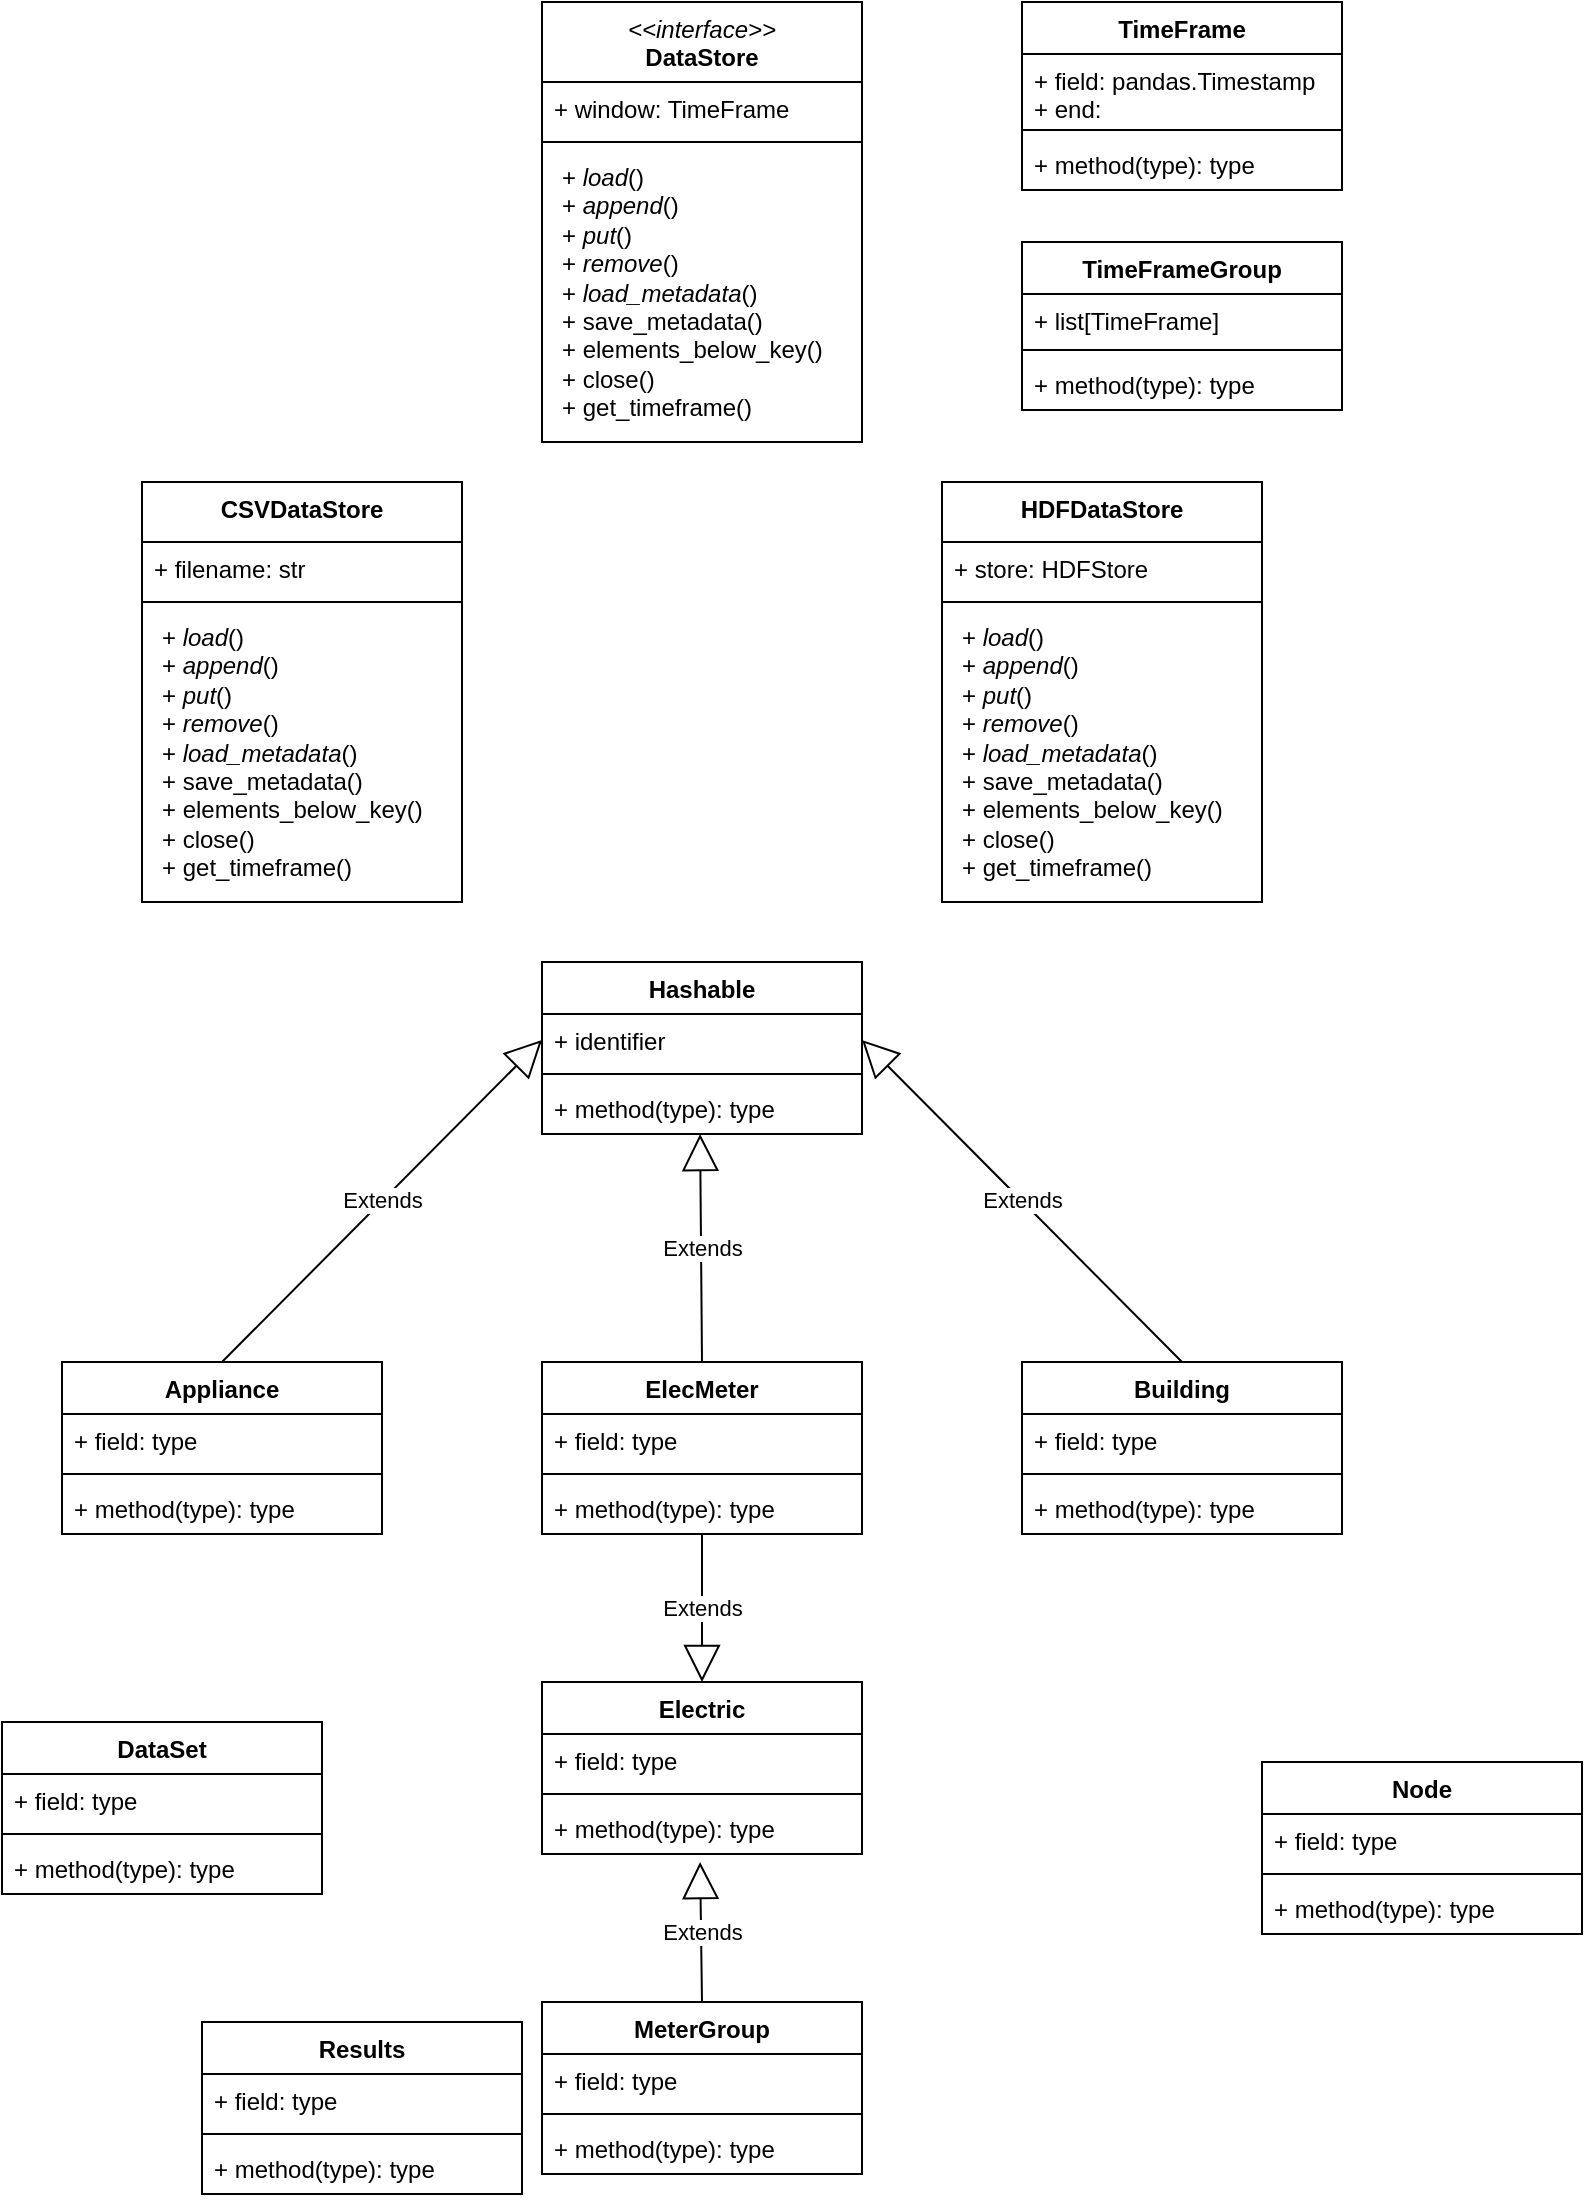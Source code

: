 <mxfile version="21.5.0" type="device">
  <diagram name="Page-1" id="jT-YQcipNwU3PcluAxv6">
    <mxGraphModel dx="2440" dy="1416" grid="1" gridSize="10" guides="1" tooltips="1" connect="1" arrows="1" fold="1" page="1" pageScale="1" pageWidth="827" pageHeight="1169" math="0" shadow="0">
      <root>
        <mxCell id="0" />
        <mxCell id="1" parent="0" />
        <mxCell id="iBXWmR-ypW3u-9W74qnZ-7" value="TimeFrame" style="swimlane;fontStyle=1;align=center;verticalAlign=top;childLayout=stackLayout;horizontal=1;startSize=26;horizontalStack=0;resizeParent=1;resizeParentMax=0;resizeLast=0;collapsible=1;marginBottom=0;whiteSpace=wrap;html=1;" vertex="1" parent="1">
          <mxGeometry x="560" y="40" width="160" height="94" as="geometry">
            <mxRectangle x="330" y="380" width="100" height="30" as="alternateBounds" />
          </mxGeometry>
        </mxCell>
        <mxCell id="iBXWmR-ypW3u-9W74qnZ-8" value="+ field: pandas.Timestamp&lt;br&gt;+ end:&amp;nbsp;" style="text;strokeColor=none;fillColor=none;align=left;verticalAlign=top;spacingLeft=4;spacingRight=4;overflow=hidden;rotatable=0;points=[[0,0.5],[1,0.5]];portConstraint=eastwest;whiteSpace=wrap;html=1;" vertex="1" parent="iBXWmR-ypW3u-9W74qnZ-7">
          <mxGeometry y="26" width="160" height="34" as="geometry" />
        </mxCell>
        <mxCell id="iBXWmR-ypW3u-9W74qnZ-9" value="" style="line;strokeWidth=1;fillColor=none;align=left;verticalAlign=middle;spacingTop=-1;spacingLeft=3;spacingRight=3;rotatable=0;labelPosition=right;points=[];portConstraint=eastwest;strokeColor=inherit;" vertex="1" parent="iBXWmR-ypW3u-9W74qnZ-7">
          <mxGeometry y="60" width="160" height="8" as="geometry" />
        </mxCell>
        <mxCell id="iBXWmR-ypW3u-9W74qnZ-10" value="+ method(type): type" style="text;strokeColor=none;fillColor=none;align=left;verticalAlign=top;spacingLeft=4;spacingRight=4;overflow=hidden;rotatable=0;points=[[0,0.5],[1,0.5]];portConstraint=eastwest;whiteSpace=wrap;html=1;" vertex="1" parent="iBXWmR-ypW3u-9W74qnZ-7">
          <mxGeometry y="68" width="160" height="26" as="geometry" />
        </mxCell>
        <mxCell id="iBXWmR-ypW3u-9W74qnZ-11" value="&lt;i style=&quot;border-color: var(--border-color); font-weight: 400;&quot;&gt;&amp;lt;&amp;lt;interface&amp;gt;&amp;gt;&lt;/i&gt;&lt;br style=&quot;border-color: var(--border-color); font-weight: 400;&quot;&gt;&lt;b style=&quot;border-color: var(--border-color);&quot;&gt;DataStore&lt;/b&gt;" style="swimlane;fontStyle=1;align=center;verticalAlign=top;childLayout=stackLayout;horizontal=1;startSize=40;horizontalStack=0;resizeParent=1;resizeParentMax=0;resizeLast=0;collapsible=1;marginBottom=0;whiteSpace=wrap;html=1;" vertex="1" parent="1">
          <mxGeometry x="320" y="40" width="160" height="220" as="geometry" />
        </mxCell>
        <mxCell id="iBXWmR-ypW3u-9W74qnZ-12" value="+ window: TimeFrame" style="text;strokeColor=none;fillColor=none;align=left;verticalAlign=top;spacingLeft=4;spacingRight=4;overflow=hidden;rotatable=0;points=[[0,0.5],[1,0.5]];portConstraint=eastwest;whiteSpace=wrap;html=1;" vertex="1" parent="iBXWmR-ypW3u-9W74qnZ-11">
          <mxGeometry y="40" width="160" height="26" as="geometry" />
        </mxCell>
        <mxCell id="iBXWmR-ypW3u-9W74qnZ-13" value="" style="line;strokeWidth=1;fillColor=none;align=left;verticalAlign=middle;spacingTop=-1;spacingLeft=3;spacingRight=3;rotatable=0;labelPosition=right;points=[];portConstraint=eastwest;strokeColor=inherit;" vertex="1" parent="iBXWmR-ypW3u-9W74qnZ-11">
          <mxGeometry y="66" width="160" height="8" as="geometry" />
        </mxCell>
        <mxCell id="iBXWmR-ypW3u-9W74qnZ-14" value="&lt;p style=&quot;border-color: var(--border-color); margin: 0px 0px 0px 4px;&quot;&gt;+&amp;nbsp;&lt;i style=&quot;border-color: var(--border-color);&quot;&gt;load&lt;/i&gt;()&lt;/p&gt;&lt;p style=&quot;border-color: var(--border-color); margin: 0px 0px 0px 4px;&quot;&gt;+&amp;nbsp;&lt;i style=&quot;border-color: var(--border-color);&quot;&gt;append&lt;/i&gt;()&lt;/p&gt;&lt;p style=&quot;border-color: var(--border-color); margin: 0px 0px 0px 4px;&quot;&gt;+&amp;nbsp;&lt;i style=&quot;border-color: var(--border-color);&quot;&gt;put&lt;/i&gt;()&lt;/p&gt;&lt;p style=&quot;border-color: var(--border-color); margin: 0px 0px 0px 4px;&quot;&gt;+&amp;nbsp;&lt;i style=&quot;border-color: var(--border-color);&quot;&gt;remove&lt;/i&gt;()&lt;/p&gt;&lt;p style=&quot;border-color: var(--border-color); margin: 0px 0px 0px 4px;&quot;&gt;+&amp;nbsp;&lt;i style=&quot;border-color: var(--border-color);&quot;&gt;load_metadata&lt;/i&gt;()&lt;/p&gt;&lt;p style=&quot;border-color: var(--border-color); margin: 0px 0px 0px 4px;&quot;&gt;+ save_metadata()&lt;/p&gt;&lt;p style=&quot;border-color: var(--border-color); margin: 0px 0px 0px 4px;&quot;&gt;+ elements_below_key()&lt;/p&gt;&lt;p style=&quot;border-color: var(--border-color); margin: 0px 0px 0px 4px;&quot;&gt;+ close()&lt;/p&gt;&lt;p style=&quot;border-color: var(--border-color); margin: 0px 0px 0px 4px;&quot;&gt;+ get_timeframe()&lt;/p&gt;" style="text;strokeColor=none;fillColor=none;align=left;verticalAlign=top;spacingLeft=4;spacingRight=4;overflow=hidden;rotatable=0;points=[[0,0.5],[1,0.5]];portConstraint=eastwest;whiteSpace=wrap;html=1;" vertex="1" parent="iBXWmR-ypW3u-9W74qnZ-11">
          <mxGeometry y="74" width="160" height="146" as="geometry" />
        </mxCell>
        <mxCell id="iBXWmR-ypW3u-9W74qnZ-15" value="CSVDataStore" style="swimlane;fontStyle=1;align=center;verticalAlign=top;childLayout=stackLayout;horizontal=1;startSize=30;horizontalStack=0;resizeParent=1;resizeParentMax=0;resizeLast=0;collapsible=1;marginBottom=0;whiteSpace=wrap;html=1;" vertex="1" parent="1">
          <mxGeometry x="120" y="280" width="160" height="210" as="geometry" />
        </mxCell>
        <mxCell id="iBXWmR-ypW3u-9W74qnZ-16" value="+ filename: str" style="text;strokeColor=none;fillColor=none;align=left;verticalAlign=top;spacingLeft=4;spacingRight=4;overflow=hidden;rotatable=0;points=[[0,0.5],[1,0.5]];portConstraint=eastwest;whiteSpace=wrap;html=1;" vertex="1" parent="iBXWmR-ypW3u-9W74qnZ-15">
          <mxGeometry y="30" width="160" height="26" as="geometry" />
        </mxCell>
        <mxCell id="iBXWmR-ypW3u-9W74qnZ-17" value="" style="line;strokeWidth=1;fillColor=none;align=left;verticalAlign=middle;spacingTop=-1;spacingLeft=3;spacingRight=3;rotatable=0;labelPosition=right;points=[];portConstraint=eastwest;strokeColor=inherit;" vertex="1" parent="iBXWmR-ypW3u-9W74qnZ-15">
          <mxGeometry y="56" width="160" height="8" as="geometry" />
        </mxCell>
        <mxCell id="iBXWmR-ypW3u-9W74qnZ-18" value="&lt;p style=&quot;border-color: var(--border-color); margin: 0px 0px 0px 4px;&quot;&gt;+&amp;nbsp;&lt;i style=&quot;border-color: var(--border-color);&quot;&gt;load&lt;/i&gt;()&lt;/p&gt;&lt;p style=&quot;border-color: var(--border-color); margin: 0px 0px 0px 4px;&quot;&gt;+&amp;nbsp;&lt;i style=&quot;border-color: var(--border-color);&quot;&gt;append&lt;/i&gt;()&lt;/p&gt;&lt;p style=&quot;border-color: var(--border-color); margin: 0px 0px 0px 4px;&quot;&gt;+&amp;nbsp;&lt;i style=&quot;border-color: var(--border-color);&quot;&gt;put&lt;/i&gt;()&lt;/p&gt;&lt;p style=&quot;border-color: var(--border-color); margin: 0px 0px 0px 4px;&quot;&gt;+&amp;nbsp;&lt;i style=&quot;border-color: var(--border-color);&quot;&gt;remove&lt;/i&gt;()&lt;/p&gt;&lt;p style=&quot;border-color: var(--border-color); margin: 0px 0px 0px 4px;&quot;&gt;+&amp;nbsp;&lt;i style=&quot;border-color: var(--border-color);&quot;&gt;load_metadata&lt;/i&gt;()&lt;/p&gt;&lt;p style=&quot;border-color: var(--border-color); margin: 0px 0px 0px 4px;&quot;&gt;+ save_metadata()&lt;/p&gt;&lt;p style=&quot;border-color: var(--border-color); margin: 0px 0px 0px 4px;&quot;&gt;+ elements_below_key()&lt;/p&gt;&lt;p style=&quot;border-color: var(--border-color); margin: 0px 0px 0px 4px;&quot;&gt;+ close()&lt;/p&gt;&lt;p style=&quot;border-color: var(--border-color); margin: 0px 0px 0px 4px;&quot;&gt;+ get_timeframe()&lt;/p&gt;" style="text;strokeColor=none;fillColor=none;align=left;verticalAlign=top;spacingLeft=4;spacingRight=4;overflow=hidden;rotatable=0;points=[[0,0.5],[1,0.5]];portConstraint=eastwest;whiteSpace=wrap;html=1;" vertex="1" parent="iBXWmR-ypW3u-9W74qnZ-15">
          <mxGeometry y="64" width="160" height="146" as="geometry" />
        </mxCell>
        <mxCell id="iBXWmR-ypW3u-9W74qnZ-19" value="HDFDataStore" style="swimlane;fontStyle=1;align=center;verticalAlign=top;childLayout=stackLayout;horizontal=1;startSize=30;horizontalStack=0;resizeParent=1;resizeParentMax=0;resizeLast=0;collapsible=1;marginBottom=0;whiteSpace=wrap;html=1;" vertex="1" parent="1">
          <mxGeometry x="520" y="280" width="160" height="210" as="geometry" />
        </mxCell>
        <mxCell id="iBXWmR-ypW3u-9W74qnZ-20" value="+ store: HDFStore" style="text;strokeColor=none;fillColor=none;align=left;verticalAlign=top;spacingLeft=4;spacingRight=4;overflow=hidden;rotatable=0;points=[[0,0.5],[1,0.5]];portConstraint=eastwest;whiteSpace=wrap;html=1;" vertex="1" parent="iBXWmR-ypW3u-9W74qnZ-19">
          <mxGeometry y="30" width="160" height="26" as="geometry" />
        </mxCell>
        <mxCell id="iBXWmR-ypW3u-9W74qnZ-21" value="" style="line;strokeWidth=1;fillColor=none;align=left;verticalAlign=middle;spacingTop=-1;spacingLeft=3;spacingRight=3;rotatable=0;labelPosition=right;points=[];portConstraint=eastwest;strokeColor=inherit;" vertex="1" parent="iBXWmR-ypW3u-9W74qnZ-19">
          <mxGeometry y="56" width="160" height="8" as="geometry" />
        </mxCell>
        <mxCell id="iBXWmR-ypW3u-9W74qnZ-22" value="&lt;p style=&quot;border-color: var(--border-color); margin: 0px 0px 0px 4px;&quot;&gt;+&amp;nbsp;&lt;i style=&quot;border-color: var(--border-color);&quot;&gt;load&lt;/i&gt;()&lt;/p&gt;&lt;p style=&quot;border-color: var(--border-color); margin: 0px 0px 0px 4px;&quot;&gt;+&amp;nbsp;&lt;i style=&quot;border-color: var(--border-color);&quot;&gt;append&lt;/i&gt;()&lt;/p&gt;&lt;p style=&quot;border-color: var(--border-color); margin: 0px 0px 0px 4px;&quot;&gt;+&amp;nbsp;&lt;i style=&quot;border-color: var(--border-color);&quot;&gt;put&lt;/i&gt;()&lt;/p&gt;&lt;p style=&quot;border-color: var(--border-color); margin: 0px 0px 0px 4px;&quot;&gt;+&amp;nbsp;&lt;i style=&quot;border-color: var(--border-color);&quot;&gt;remove&lt;/i&gt;()&lt;/p&gt;&lt;p style=&quot;border-color: var(--border-color); margin: 0px 0px 0px 4px;&quot;&gt;+&amp;nbsp;&lt;i style=&quot;border-color: var(--border-color);&quot;&gt;load_metadata&lt;/i&gt;()&lt;/p&gt;&lt;p style=&quot;border-color: var(--border-color); margin: 0px 0px 0px 4px;&quot;&gt;+ save_metadata()&lt;/p&gt;&lt;p style=&quot;border-color: var(--border-color); margin: 0px 0px 0px 4px;&quot;&gt;+ elements_below_key()&lt;/p&gt;&lt;p style=&quot;border-color: var(--border-color); margin: 0px 0px 0px 4px;&quot;&gt;+ close()&lt;/p&gt;&lt;p style=&quot;border-color: var(--border-color); margin: 0px 0px 0px 4px;&quot;&gt;+ get_timeframe()&lt;/p&gt;" style="text;strokeColor=none;fillColor=none;align=left;verticalAlign=top;spacingLeft=4;spacingRight=4;overflow=hidden;rotatable=0;points=[[0,0.5],[1,0.5]];portConstraint=eastwest;whiteSpace=wrap;html=1;" vertex="1" parent="iBXWmR-ypW3u-9W74qnZ-19">
          <mxGeometry y="64" width="160" height="146" as="geometry" />
        </mxCell>
        <mxCell id="iBXWmR-ypW3u-9W74qnZ-24" value="TimeFrameGroup" style="swimlane;fontStyle=1;align=center;verticalAlign=top;childLayout=stackLayout;horizontal=1;startSize=26;horizontalStack=0;resizeParent=1;resizeParentMax=0;resizeLast=0;collapsible=1;marginBottom=0;whiteSpace=wrap;html=1;" vertex="1" parent="1">
          <mxGeometry x="560" y="160" width="160" height="84" as="geometry">
            <mxRectangle x="330" y="380" width="100" height="30" as="alternateBounds" />
          </mxGeometry>
        </mxCell>
        <mxCell id="iBXWmR-ypW3u-9W74qnZ-25" value="+ list[TimeFrame]" style="text;strokeColor=none;fillColor=none;align=left;verticalAlign=top;spacingLeft=4;spacingRight=4;overflow=hidden;rotatable=0;points=[[0,0.5],[1,0.5]];portConstraint=eastwest;whiteSpace=wrap;html=1;" vertex="1" parent="iBXWmR-ypW3u-9W74qnZ-24">
          <mxGeometry y="26" width="160" height="24" as="geometry" />
        </mxCell>
        <mxCell id="iBXWmR-ypW3u-9W74qnZ-26" value="" style="line;strokeWidth=1;fillColor=none;align=left;verticalAlign=middle;spacingTop=-1;spacingLeft=3;spacingRight=3;rotatable=0;labelPosition=right;points=[];portConstraint=eastwest;strokeColor=inherit;" vertex="1" parent="iBXWmR-ypW3u-9W74qnZ-24">
          <mxGeometry y="50" width="160" height="8" as="geometry" />
        </mxCell>
        <mxCell id="iBXWmR-ypW3u-9W74qnZ-27" value="+ method(type): type" style="text;strokeColor=none;fillColor=none;align=left;verticalAlign=top;spacingLeft=4;spacingRight=4;overflow=hidden;rotatable=0;points=[[0,0.5],[1,0.5]];portConstraint=eastwest;whiteSpace=wrap;html=1;" vertex="1" parent="iBXWmR-ypW3u-9W74qnZ-24">
          <mxGeometry y="58" width="160" height="26" as="geometry" />
        </mxCell>
        <mxCell id="iBXWmR-ypW3u-9W74qnZ-31" value="Hashable" style="swimlane;fontStyle=1;align=center;verticalAlign=top;childLayout=stackLayout;horizontal=1;startSize=26;horizontalStack=0;resizeParent=1;resizeParentMax=0;resizeLast=0;collapsible=1;marginBottom=0;whiteSpace=wrap;html=1;" vertex="1" parent="1">
          <mxGeometry x="320" y="520" width="160" height="86" as="geometry" />
        </mxCell>
        <mxCell id="iBXWmR-ypW3u-9W74qnZ-32" value="+ identifier" style="text;strokeColor=none;fillColor=none;align=left;verticalAlign=top;spacingLeft=4;spacingRight=4;overflow=hidden;rotatable=0;points=[[0,0.5],[1,0.5]];portConstraint=eastwest;whiteSpace=wrap;html=1;" vertex="1" parent="iBXWmR-ypW3u-9W74qnZ-31">
          <mxGeometry y="26" width="160" height="26" as="geometry" />
        </mxCell>
        <mxCell id="iBXWmR-ypW3u-9W74qnZ-33" value="" style="line;strokeWidth=1;fillColor=none;align=left;verticalAlign=middle;spacingTop=-1;spacingLeft=3;spacingRight=3;rotatable=0;labelPosition=right;points=[];portConstraint=eastwest;strokeColor=inherit;" vertex="1" parent="iBXWmR-ypW3u-9W74qnZ-31">
          <mxGeometry y="52" width="160" height="8" as="geometry" />
        </mxCell>
        <mxCell id="iBXWmR-ypW3u-9W74qnZ-34" value="+ method(type): type" style="text;strokeColor=none;fillColor=none;align=left;verticalAlign=top;spacingLeft=4;spacingRight=4;overflow=hidden;rotatable=0;points=[[0,0.5],[1,0.5]];portConstraint=eastwest;whiteSpace=wrap;html=1;" vertex="1" parent="iBXWmR-ypW3u-9W74qnZ-31">
          <mxGeometry y="60" width="160" height="26" as="geometry" />
        </mxCell>
        <mxCell id="iBXWmR-ypW3u-9W74qnZ-35" value="Appliance" style="swimlane;fontStyle=1;align=center;verticalAlign=top;childLayout=stackLayout;horizontal=1;startSize=26;horizontalStack=0;resizeParent=1;resizeParentMax=0;resizeLast=0;collapsible=1;marginBottom=0;whiteSpace=wrap;html=1;" vertex="1" parent="1">
          <mxGeometry x="80" y="720" width="160" height="86" as="geometry" />
        </mxCell>
        <mxCell id="iBXWmR-ypW3u-9W74qnZ-36" value="+ field: type" style="text;strokeColor=none;fillColor=none;align=left;verticalAlign=top;spacingLeft=4;spacingRight=4;overflow=hidden;rotatable=0;points=[[0,0.5],[1,0.5]];portConstraint=eastwest;whiteSpace=wrap;html=1;" vertex="1" parent="iBXWmR-ypW3u-9W74qnZ-35">
          <mxGeometry y="26" width="160" height="26" as="geometry" />
        </mxCell>
        <mxCell id="iBXWmR-ypW3u-9W74qnZ-37" value="" style="line;strokeWidth=1;fillColor=none;align=left;verticalAlign=middle;spacingTop=-1;spacingLeft=3;spacingRight=3;rotatable=0;labelPosition=right;points=[];portConstraint=eastwest;strokeColor=inherit;" vertex="1" parent="iBXWmR-ypW3u-9W74qnZ-35">
          <mxGeometry y="52" width="160" height="8" as="geometry" />
        </mxCell>
        <mxCell id="iBXWmR-ypW3u-9W74qnZ-38" value="+ method(type): type" style="text;strokeColor=none;fillColor=none;align=left;verticalAlign=top;spacingLeft=4;spacingRight=4;overflow=hidden;rotatable=0;points=[[0,0.5],[1,0.5]];portConstraint=eastwest;whiteSpace=wrap;html=1;" vertex="1" parent="iBXWmR-ypW3u-9W74qnZ-35">
          <mxGeometry y="60" width="160" height="26" as="geometry" />
        </mxCell>
        <mxCell id="iBXWmR-ypW3u-9W74qnZ-39" value="Building" style="swimlane;fontStyle=1;align=center;verticalAlign=top;childLayout=stackLayout;horizontal=1;startSize=26;horizontalStack=0;resizeParent=1;resizeParentMax=0;resizeLast=0;collapsible=1;marginBottom=0;whiteSpace=wrap;html=1;" vertex="1" parent="1">
          <mxGeometry x="560" y="720" width="160" height="86" as="geometry" />
        </mxCell>
        <mxCell id="iBXWmR-ypW3u-9W74qnZ-40" value="+ field: type" style="text;strokeColor=none;fillColor=none;align=left;verticalAlign=top;spacingLeft=4;spacingRight=4;overflow=hidden;rotatable=0;points=[[0,0.5],[1,0.5]];portConstraint=eastwest;whiteSpace=wrap;html=1;" vertex="1" parent="iBXWmR-ypW3u-9W74qnZ-39">
          <mxGeometry y="26" width="160" height="26" as="geometry" />
        </mxCell>
        <mxCell id="iBXWmR-ypW3u-9W74qnZ-41" value="" style="line;strokeWidth=1;fillColor=none;align=left;verticalAlign=middle;spacingTop=-1;spacingLeft=3;spacingRight=3;rotatable=0;labelPosition=right;points=[];portConstraint=eastwest;strokeColor=inherit;" vertex="1" parent="iBXWmR-ypW3u-9W74qnZ-39">
          <mxGeometry y="52" width="160" height="8" as="geometry" />
        </mxCell>
        <mxCell id="iBXWmR-ypW3u-9W74qnZ-42" value="+ method(type): type" style="text;strokeColor=none;fillColor=none;align=left;verticalAlign=top;spacingLeft=4;spacingRight=4;overflow=hidden;rotatable=0;points=[[0,0.5],[1,0.5]];portConstraint=eastwest;whiteSpace=wrap;html=1;" vertex="1" parent="iBXWmR-ypW3u-9W74qnZ-39">
          <mxGeometry y="60" width="160" height="26" as="geometry" />
        </mxCell>
        <mxCell id="iBXWmR-ypW3u-9W74qnZ-43" value="DataSet" style="swimlane;fontStyle=1;align=center;verticalAlign=top;childLayout=stackLayout;horizontal=1;startSize=26;horizontalStack=0;resizeParent=1;resizeParentMax=0;resizeLast=0;collapsible=1;marginBottom=0;whiteSpace=wrap;html=1;" vertex="1" parent="1">
          <mxGeometry x="50" y="900" width="160" height="86" as="geometry" />
        </mxCell>
        <mxCell id="iBXWmR-ypW3u-9W74qnZ-44" value="+ field: type" style="text;strokeColor=none;fillColor=none;align=left;verticalAlign=top;spacingLeft=4;spacingRight=4;overflow=hidden;rotatable=0;points=[[0,0.5],[1,0.5]];portConstraint=eastwest;whiteSpace=wrap;html=1;" vertex="1" parent="iBXWmR-ypW3u-9W74qnZ-43">
          <mxGeometry y="26" width="160" height="26" as="geometry" />
        </mxCell>
        <mxCell id="iBXWmR-ypW3u-9W74qnZ-45" value="" style="line;strokeWidth=1;fillColor=none;align=left;verticalAlign=middle;spacingTop=-1;spacingLeft=3;spacingRight=3;rotatable=0;labelPosition=right;points=[];portConstraint=eastwest;strokeColor=inherit;" vertex="1" parent="iBXWmR-ypW3u-9W74qnZ-43">
          <mxGeometry y="52" width="160" height="8" as="geometry" />
        </mxCell>
        <mxCell id="iBXWmR-ypW3u-9W74qnZ-46" value="+ method(type): type" style="text;strokeColor=none;fillColor=none;align=left;verticalAlign=top;spacingLeft=4;spacingRight=4;overflow=hidden;rotatable=0;points=[[0,0.5],[1,0.5]];portConstraint=eastwest;whiteSpace=wrap;html=1;" vertex="1" parent="iBXWmR-ypW3u-9W74qnZ-43">
          <mxGeometry y="60" width="160" height="26" as="geometry" />
        </mxCell>
        <mxCell id="iBXWmR-ypW3u-9W74qnZ-47" value="ElecMeter" style="swimlane;fontStyle=1;align=center;verticalAlign=top;childLayout=stackLayout;horizontal=1;startSize=26;horizontalStack=0;resizeParent=1;resizeParentMax=0;resizeLast=0;collapsible=1;marginBottom=0;whiteSpace=wrap;html=1;" vertex="1" parent="1">
          <mxGeometry x="320" y="720" width="160" height="86" as="geometry" />
        </mxCell>
        <mxCell id="iBXWmR-ypW3u-9W74qnZ-48" value="+ field: type" style="text;strokeColor=none;fillColor=none;align=left;verticalAlign=top;spacingLeft=4;spacingRight=4;overflow=hidden;rotatable=0;points=[[0,0.5],[1,0.5]];portConstraint=eastwest;whiteSpace=wrap;html=1;" vertex="1" parent="iBXWmR-ypW3u-9W74qnZ-47">
          <mxGeometry y="26" width="160" height="26" as="geometry" />
        </mxCell>
        <mxCell id="iBXWmR-ypW3u-9W74qnZ-49" value="" style="line;strokeWidth=1;fillColor=none;align=left;verticalAlign=middle;spacingTop=-1;spacingLeft=3;spacingRight=3;rotatable=0;labelPosition=right;points=[];portConstraint=eastwest;strokeColor=inherit;" vertex="1" parent="iBXWmR-ypW3u-9W74qnZ-47">
          <mxGeometry y="52" width="160" height="8" as="geometry" />
        </mxCell>
        <mxCell id="iBXWmR-ypW3u-9W74qnZ-50" value="+ method(type): type" style="text;strokeColor=none;fillColor=none;align=left;verticalAlign=top;spacingLeft=4;spacingRight=4;overflow=hidden;rotatable=0;points=[[0,0.5],[1,0.5]];portConstraint=eastwest;whiteSpace=wrap;html=1;" vertex="1" parent="iBXWmR-ypW3u-9W74qnZ-47">
          <mxGeometry y="60" width="160" height="26" as="geometry" />
        </mxCell>
        <mxCell id="iBXWmR-ypW3u-9W74qnZ-51" value="Electric" style="swimlane;fontStyle=1;align=center;verticalAlign=top;childLayout=stackLayout;horizontal=1;startSize=26;horizontalStack=0;resizeParent=1;resizeParentMax=0;resizeLast=0;collapsible=1;marginBottom=0;whiteSpace=wrap;html=1;" vertex="1" parent="1">
          <mxGeometry x="320" y="880" width="160" height="86" as="geometry" />
        </mxCell>
        <mxCell id="iBXWmR-ypW3u-9W74qnZ-52" value="+ field: type" style="text;strokeColor=none;fillColor=none;align=left;verticalAlign=top;spacingLeft=4;spacingRight=4;overflow=hidden;rotatable=0;points=[[0,0.5],[1,0.5]];portConstraint=eastwest;whiteSpace=wrap;html=1;" vertex="1" parent="iBXWmR-ypW3u-9W74qnZ-51">
          <mxGeometry y="26" width="160" height="26" as="geometry" />
        </mxCell>
        <mxCell id="iBXWmR-ypW3u-9W74qnZ-53" value="" style="line;strokeWidth=1;fillColor=none;align=left;verticalAlign=middle;spacingTop=-1;spacingLeft=3;spacingRight=3;rotatable=0;labelPosition=right;points=[];portConstraint=eastwest;strokeColor=inherit;" vertex="1" parent="iBXWmR-ypW3u-9W74qnZ-51">
          <mxGeometry y="52" width="160" height="8" as="geometry" />
        </mxCell>
        <mxCell id="iBXWmR-ypW3u-9W74qnZ-54" value="+ method(type): type" style="text;strokeColor=none;fillColor=none;align=left;verticalAlign=top;spacingLeft=4;spacingRight=4;overflow=hidden;rotatable=0;points=[[0,0.5],[1,0.5]];portConstraint=eastwest;whiteSpace=wrap;html=1;" vertex="1" parent="iBXWmR-ypW3u-9W74qnZ-51">
          <mxGeometry y="60" width="160" height="26" as="geometry" />
        </mxCell>
        <mxCell id="iBXWmR-ypW3u-9W74qnZ-55" value="MeterGroup" style="swimlane;fontStyle=1;align=center;verticalAlign=top;childLayout=stackLayout;horizontal=1;startSize=26;horizontalStack=0;resizeParent=1;resizeParentMax=0;resizeLast=0;collapsible=1;marginBottom=0;whiteSpace=wrap;html=1;" vertex="1" parent="1">
          <mxGeometry x="320" y="1040" width="160" height="86" as="geometry" />
        </mxCell>
        <mxCell id="iBXWmR-ypW3u-9W74qnZ-56" value="+ field: type" style="text;strokeColor=none;fillColor=none;align=left;verticalAlign=top;spacingLeft=4;spacingRight=4;overflow=hidden;rotatable=0;points=[[0,0.5],[1,0.5]];portConstraint=eastwest;whiteSpace=wrap;html=1;" vertex="1" parent="iBXWmR-ypW3u-9W74qnZ-55">
          <mxGeometry y="26" width="160" height="26" as="geometry" />
        </mxCell>
        <mxCell id="iBXWmR-ypW3u-9W74qnZ-57" value="" style="line;strokeWidth=1;fillColor=none;align=left;verticalAlign=middle;spacingTop=-1;spacingLeft=3;spacingRight=3;rotatable=0;labelPosition=right;points=[];portConstraint=eastwest;strokeColor=inherit;" vertex="1" parent="iBXWmR-ypW3u-9W74qnZ-55">
          <mxGeometry y="52" width="160" height="8" as="geometry" />
        </mxCell>
        <mxCell id="iBXWmR-ypW3u-9W74qnZ-58" value="+ method(type): type" style="text;strokeColor=none;fillColor=none;align=left;verticalAlign=top;spacingLeft=4;spacingRight=4;overflow=hidden;rotatable=0;points=[[0,0.5],[1,0.5]];portConstraint=eastwest;whiteSpace=wrap;html=1;" vertex="1" parent="iBXWmR-ypW3u-9W74qnZ-55">
          <mxGeometry y="60" width="160" height="26" as="geometry" />
        </mxCell>
        <mxCell id="iBXWmR-ypW3u-9W74qnZ-59" value="Node" style="swimlane;fontStyle=1;align=center;verticalAlign=top;childLayout=stackLayout;horizontal=1;startSize=26;horizontalStack=0;resizeParent=1;resizeParentMax=0;resizeLast=0;collapsible=1;marginBottom=0;whiteSpace=wrap;html=1;" vertex="1" parent="1">
          <mxGeometry x="680" y="920" width="160" height="86" as="geometry" />
        </mxCell>
        <mxCell id="iBXWmR-ypW3u-9W74qnZ-60" value="+ field: type" style="text;strokeColor=none;fillColor=none;align=left;verticalAlign=top;spacingLeft=4;spacingRight=4;overflow=hidden;rotatable=0;points=[[0,0.5],[1,0.5]];portConstraint=eastwest;whiteSpace=wrap;html=1;" vertex="1" parent="iBXWmR-ypW3u-9W74qnZ-59">
          <mxGeometry y="26" width="160" height="26" as="geometry" />
        </mxCell>
        <mxCell id="iBXWmR-ypW3u-9W74qnZ-61" value="" style="line;strokeWidth=1;fillColor=none;align=left;verticalAlign=middle;spacingTop=-1;spacingLeft=3;spacingRight=3;rotatable=0;labelPosition=right;points=[];portConstraint=eastwest;strokeColor=inherit;" vertex="1" parent="iBXWmR-ypW3u-9W74qnZ-59">
          <mxGeometry y="52" width="160" height="8" as="geometry" />
        </mxCell>
        <mxCell id="iBXWmR-ypW3u-9W74qnZ-62" value="+ method(type): type" style="text;strokeColor=none;fillColor=none;align=left;verticalAlign=top;spacingLeft=4;spacingRight=4;overflow=hidden;rotatable=0;points=[[0,0.5],[1,0.5]];portConstraint=eastwest;whiteSpace=wrap;html=1;" vertex="1" parent="iBXWmR-ypW3u-9W74qnZ-59">
          <mxGeometry y="60" width="160" height="26" as="geometry" />
        </mxCell>
        <mxCell id="iBXWmR-ypW3u-9W74qnZ-63" value="Results" style="swimlane;fontStyle=1;align=center;verticalAlign=top;childLayout=stackLayout;horizontal=1;startSize=26;horizontalStack=0;resizeParent=1;resizeParentMax=0;resizeLast=0;collapsible=1;marginBottom=0;whiteSpace=wrap;html=1;" vertex="1" parent="1">
          <mxGeometry x="150" y="1050" width="160" height="86" as="geometry" />
        </mxCell>
        <mxCell id="iBXWmR-ypW3u-9W74qnZ-64" value="+ field: type" style="text;strokeColor=none;fillColor=none;align=left;verticalAlign=top;spacingLeft=4;spacingRight=4;overflow=hidden;rotatable=0;points=[[0,0.5],[1,0.5]];portConstraint=eastwest;whiteSpace=wrap;html=1;" vertex="1" parent="iBXWmR-ypW3u-9W74qnZ-63">
          <mxGeometry y="26" width="160" height="26" as="geometry" />
        </mxCell>
        <mxCell id="iBXWmR-ypW3u-9W74qnZ-65" value="" style="line;strokeWidth=1;fillColor=none;align=left;verticalAlign=middle;spacingTop=-1;spacingLeft=3;spacingRight=3;rotatable=0;labelPosition=right;points=[];portConstraint=eastwest;strokeColor=inherit;" vertex="1" parent="iBXWmR-ypW3u-9W74qnZ-63">
          <mxGeometry y="52" width="160" height="8" as="geometry" />
        </mxCell>
        <mxCell id="iBXWmR-ypW3u-9W74qnZ-66" value="+ method(type): type" style="text;strokeColor=none;fillColor=none;align=left;verticalAlign=top;spacingLeft=4;spacingRight=4;overflow=hidden;rotatable=0;points=[[0,0.5],[1,0.5]];portConstraint=eastwest;whiteSpace=wrap;html=1;" vertex="1" parent="iBXWmR-ypW3u-9W74qnZ-63">
          <mxGeometry y="60" width="160" height="26" as="geometry" />
        </mxCell>
        <mxCell id="iBXWmR-ypW3u-9W74qnZ-69" value="Extends" style="endArrow=block;endSize=16;endFill=0;html=1;rounded=0;exitX=0.5;exitY=0;exitDx=0;exitDy=0;entryX=0;entryY=0.5;entryDx=0;entryDy=0;" edge="1" parent="1" source="iBXWmR-ypW3u-9W74qnZ-35" target="iBXWmR-ypW3u-9W74qnZ-32">
          <mxGeometry width="160" relative="1" as="geometry">
            <mxPoint x="380" y="810" as="sourcePoint" />
            <mxPoint x="540" y="810" as="targetPoint" />
          </mxGeometry>
        </mxCell>
        <mxCell id="iBXWmR-ypW3u-9W74qnZ-70" value="Extends" style="endArrow=block;endSize=16;endFill=0;html=1;rounded=0;exitX=0.5;exitY=0;exitDx=0;exitDy=0;entryX=1;entryY=0.5;entryDx=0;entryDy=0;" edge="1" parent="1" source="iBXWmR-ypW3u-9W74qnZ-39" target="iBXWmR-ypW3u-9W74qnZ-32">
          <mxGeometry width="160" relative="1" as="geometry">
            <mxPoint x="380" y="810" as="sourcePoint" />
            <mxPoint x="540" y="810" as="targetPoint" />
          </mxGeometry>
        </mxCell>
        <mxCell id="iBXWmR-ypW3u-9W74qnZ-71" value="Extends" style="endArrow=block;endSize=16;endFill=0;html=1;rounded=0;exitX=0.5;exitY=0;exitDx=0;exitDy=0;entryX=0.494;entryY=1.154;entryDx=0;entryDy=0;entryPerimeter=0;" edge="1" parent="1" source="iBXWmR-ypW3u-9W74qnZ-55" target="iBXWmR-ypW3u-9W74qnZ-54">
          <mxGeometry width="160" relative="1" as="geometry">
            <mxPoint x="530" y="906" as="sourcePoint" />
            <mxPoint x="690" y="906" as="targetPoint" />
          </mxGeometry>
        </mxCell>
        <mxCell id="iBXWmR-ypW3u-9W74qnZ-72" value="Extends" style="endArrow=block;endSize=16;endFill=0;html=1;rounded=0;exitX=0.5;exitY=0;exitDx=0;exitDy=0;entryX=0.494;entryY=1;entryDx=0;entryDy=0;entryPerimeter=0;" edge="1" parent="1" source="iBXWmR-ypW3u-9W74qnZ-47" target="iBXWmR-ypW3u-9W74qnZ-34">
          <mxGeometry width="160" relative="1" as="geometry">
            <mxPoint x="380" y="810" as="sourcePoint" />
            <mxPoint x="540" y="810" as="targetPoint" />
          </mxGeometry>
        </mxCell>
        <mxCell id="iBXWmR-ypW3u-9W74qnZ-73" value="Extends" style="endArrow=block;endSize=16;endFill=0;html=1;rounded=0;entryX=0.5;entryY=0;entryDx=0;entryDy=0;" edge="1" parent="1" source="iBXWmR-ypW3u-9W74qnZ-50" target="iBXWmR-ypW3u-9W74qnZ-51">
          <mxGeometry width="160" relative="1" as="geometry">
            <mxPoint x="380" y="810" as="sourcePoint" />
            <mxPoint x="540" y="810" as="targetPoint" />
          </mxGeometry>
        </mxCell>
      </root>
    </mxGraphModel>
  </diagram>
</mxfile>
